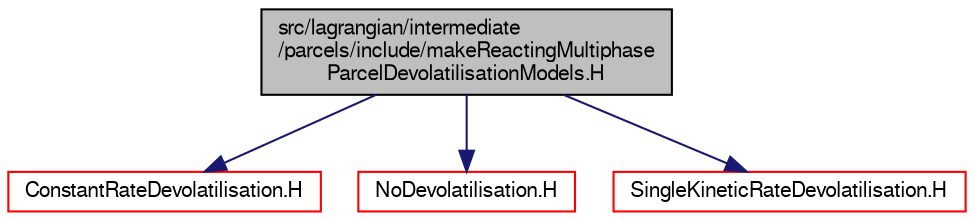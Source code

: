 digraph "src/lagrangian/intermediate/parcels/include/makeReactingMultiphaseParcelDevolatilisationModels.H"
{
  bgcolor="transparent";
  edge [fontname="FreeSans",fontsize="10",labelfontname="FreeSans",labelfontsize="10"];
  node [fontname="FreeSans",fontsize="10",shape=record];
  Node0 [label="src/lagrangian/intermediate\l/parcels/include/makeReactingMultiphase\lParcelDevolatilisationModels.H",height=0.2,width=0.4,color="black", fillcolor="grey75", style="filled", fontcolor="black"];
  Node0 -> Node1 [color="midnightblue",fontsize="10",style="solid",fontname="FreeSans"];
  Node1 [label="ConstantRateDevolatilisation.H",height=0.2,width=0.4,color="red",URL="$a06245.html"];
  Node0 -> Node89 [color="midnightblue",fontsize="10",style="solid",fontname="FreeSans"];
  Node89 [label="NoDevolatilisation.H",height=0.2,width=0.4,color="red",URL="$a06260.html"];
  Node0 -> Node90 [color="midnightblue",fontsize="10",style="solid",fontname="FreeSans"];
  Node90 [label="SingleKineticRateDevolatilisation.H",height=0.2,width=0.4,color="red",URL="$a06266.html"];
}
